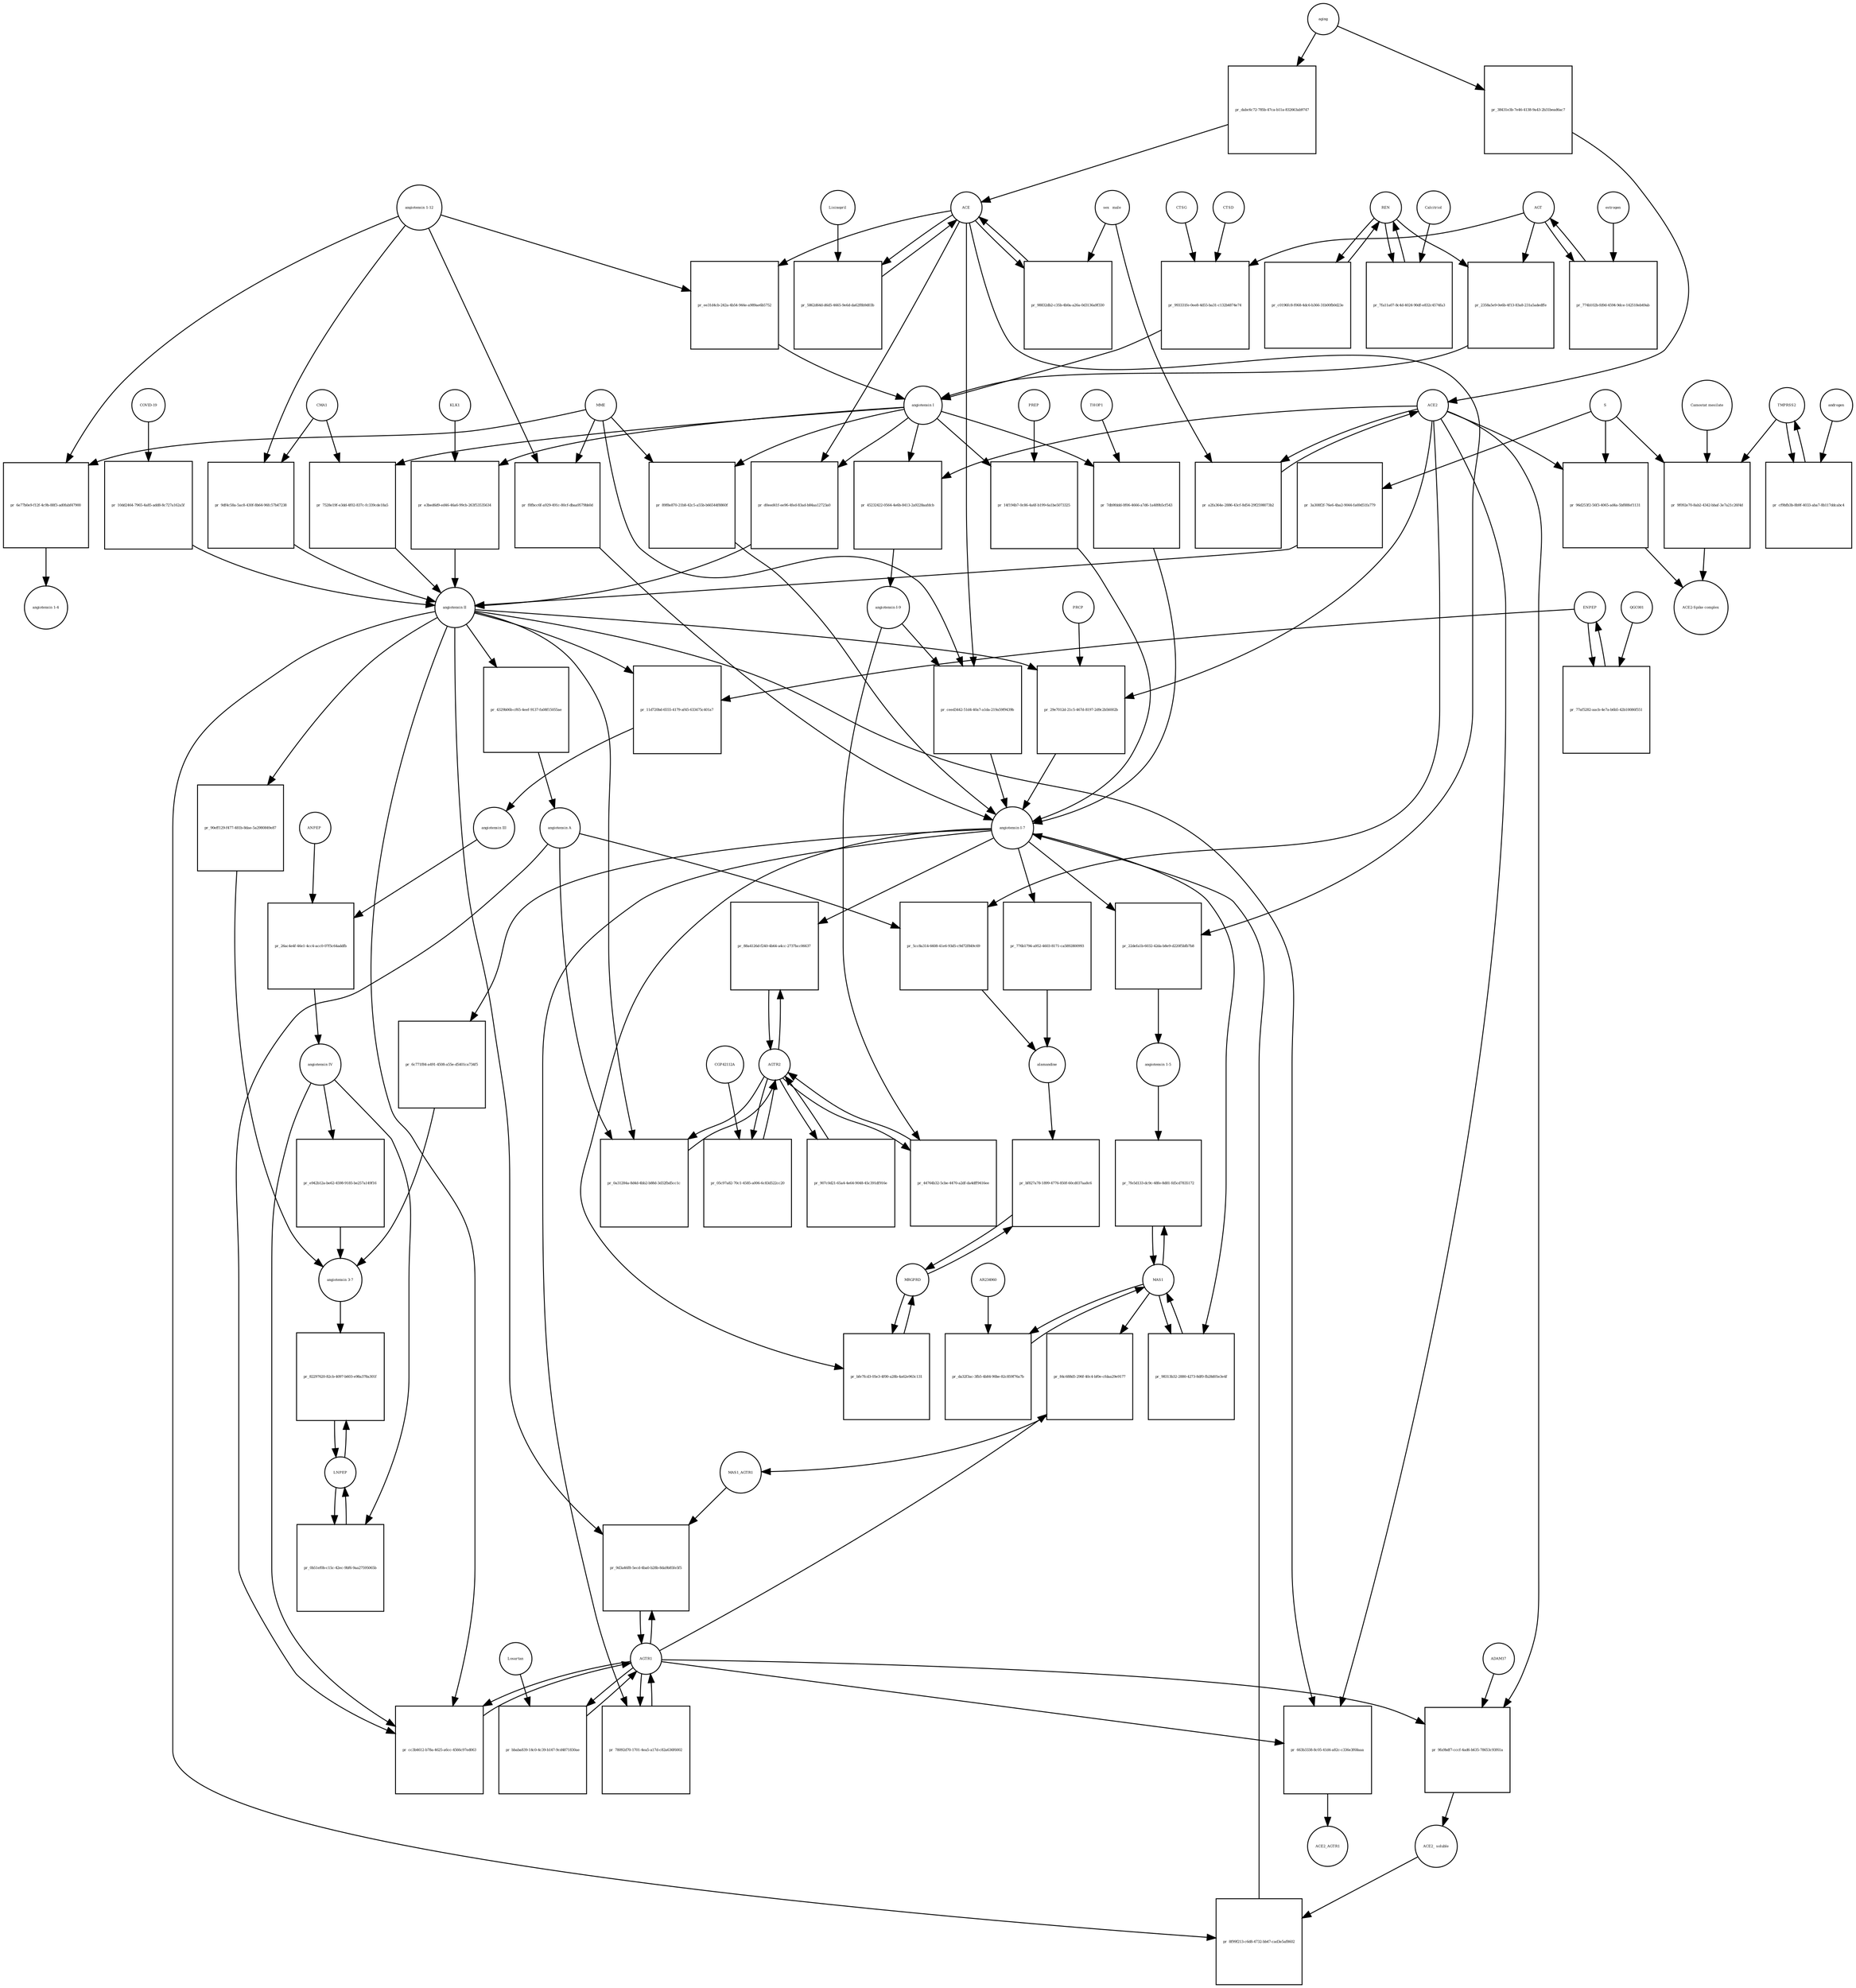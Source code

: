 strict digraph  {
"angiotensin I" [annotation="urn_miriam_obo.chebi_CHEBI%3A2718", bipartite=0, cls="simple chemical", fontsize=4, label="angiotensin I", shape=circle];
"pr_d0eed41f-ee96-4fed-83ad-b84aa12723a0" [annotation="", bipartite=1, cls=process, fontsize=4, label="pr_d0eed41f-ee96-4fed-83ad-b84aa12723a0", shape=square];
"angiotensin II" [annotation="urn_miriam_obo.chebi_CHEBI%3A2718", bipartite=0, cls="simple chemical", fontsize=4, label="angiotensin II", shape=circle];
ACE [annotation="urn_miriam_hgnc_HGNC%3A2707", bipartite=0, cls=macromolecule, fontsize=4, label=ACE, shape=circle];
"pr_45232422-0564-4e6b-8413-2a9228aafdcb" [annotation="", bipartite=1, cls=process, fontsize=4, label="pr_45232422-0564-4e6b-8413-2a9228aafdcb", shape=square];
"angiotensin I-9" [annotation="urn_miriam_obo.chebi_CHEBI%3A80128", bipartite=0, cls="simple chemical", fontsize=4, label="angiotensin I-9", shape=circle];
ACE2 [annotation="urn_miriam_hgnc_HGNC%3A13557", bipartite=0, cls=macromolecule, fontsize=4, label=ACE2, shape=circle];
"pr_ceed3442-51d4-40a7-a1da-219a59f9439b" [annotation="", bipartite=1, cls=process, fontsize=4, label="pr_ceed3442-51d4-40a7-a1da-219a59f9439b", shape=square];
"angiotensin I-7" [annotation="urn_miriam_obo.chebi_CHEBI%3A55438", bipartite=0, cls="simple chemical", fontsize=4, label="angiotensin I-7", shape=circle];
MME [annotation="urn_miriam_hgnc_HGNC%3A7154", bipartite=0, cls=macromolecule, fontsize=4, label=MME, shape=circle];
"pr_29e7012d-21c5-467d-8197-2d9c2b56002b" [annotation="", bipartite=1, cls=process, fontsize=4, label="pr_29e7012d-21c5-467d-8197-2d9c2b56002b", shape=square];
PRCP [annotation="urn_miriam_hgnc_HGNC%3A9344", bipartite=0, cls=macromolecule, fontsize=4, label=PRCP, shape=circle];
"pr_22defa1b-6032-42da-b8e9-d220f5bfb7b8" [annotation="", bipartite=1, cls=process, fontsize=4, label="pr_22defa1b-6032-42da-b8e9-d220f5bfb7b8", shape=square];
"angiotensin 1-5" [annotation="urn_miriam_obo.chebi_CHEBI%3A80129", bipartite=0, cls="simple chemical", fontsize=4, label="angiotensin 1-5", shape=circle];
REN [annotation="urn_miriam_hgnc_HGNC%3A9958", bipartite=0, cls=macromolecule, fontsize=4, label=REN, shape=circle];
"pr_7fa11a07-8c4d-4024-90df-e832c4574fa3" [annotation="", bipartite=1, cls="omitted process", fontsize=4, label="pr_7fa11a07-8c4d-4024-90df-e832c4574fa3", shape=square];
Calcitriol [annotation="urn_miriam_obo.chebi_CHEBI%3A17823", bipartite=0, cls="simple chemical", fontsize=4, label=Calcitriol, shape=circle];
AGT [annotation="urn_miriam_hgnc_HGNC%3A333", bipartite=0, cls=macromolecule, fontsize=4, label=AGT, shape=circle];
"pr_2358a5e9-0e6b-4f13-83a8-231a5adedffe" [annotation="", bipartite=1, cls=process, fontsize=4, label="pr_2358a5e9-0e6b-4f13-83a8-231a5adedffe", shape=square];
"pr_89f8e870-21b8-42c5-a55b-b66544f8860f" [annotation="", bipartite=1, cls=process, fontsize=4, label="pr_89f8e870-21b8-42c5-a55b-b66544f8860f", shape=square];
MAS1 [annotation="urn_miriam_hgnc_HGNC%3A6899", bipartite=0, cls=macromolecule, fontsize=4, label=MAS1, shape=circle];
"pr_7fe5d133-dc9c-48fe-8d81-fd5cd7835172" [annotation="", bipartite=1, cls=process, fontsize=4, label="pr_7fe5d133-dc9c-48fe-8d81-fd5cd7835172", shape=square];
"pr_776b1794-a952-4603-8171-ca5892800993" [annotation="", bipartite=1, cls=process, fontsize=4, label="pr_776b1794-a952-4603-8171-ca5892800993", shape=square];
alamandine [annotation="", bipartite=0, cls="simple chemical", fontsize=4, label=alamandine, shape=circle];
"pr_4329b06b-cf65-4eef-9137-fa08f15055ae" [annotation="", bipartite=1, cls=process, fontsize=4, label="pr_4329b06b-cf65-4eef-9137-fa08f15055ae", shape=square];
"angiotensin A" [annotation="urn_miriam_kegg.compound_C20970", bipartite=0, cls="simple chemical", fontsize=4, label="angiotensin A", shape=circle];
"pr_5cc8a314-6608-41e6-93d5-c9d72f849c69" [annotation="", bipartite=1, cls=process, fontsize=4, label="pr_5cc8a314-6608-41e6-93d5-c9d72f849c69", shape=square];
"pr_11d720bd-6555-4179-af45-633475c401a7" [annotation="", bipartite=1, cls=process, fontsize=4, label="pr_11d720bd-6555-4179-af45-633475c401a7", shape=square];
"angiotensin III" [annotation="urn_miriam_obo.chebi_CHEBI%3A89666", bipartite=0, cls="simple chemical", fontsize=4, label="angiotensin III", shape=circle];
ENPEP [annotation="", bipartite=0, cls=macromolecule, fontsize=4, label=ENPEP, shape=circle];
"pr_26ac4e4f-46e1-4cc4-acc0-07f5c64addfb" [annotation="", bipartite=1, cls=process, fontsize=4, label="pr_26ac4e4f-46e1-4cc4-acc0-07f5c64addfb", shape=square];
"angiotensin IV" [annotation="urn_miriam_pubmed_32333398|urn_miriam_obo.chebi_CHEBI%3A80127", bipartite=0, cls="simple chemical", fontsize=4, label="angiotensin IV", shape=circle];
"ANPEP " [annotation="urn_miriam_hgnc_HGNC%3A500", bipartite=0, cls=macromolecule, fontsize=4, label="ANPEP ", shape=circle];
AGTR2 [annotation="urn_miriam_hgnc_HGNC%3A338", bipartite=0, cls=macromolecule, fontsize=4, label=AGTR2, shape=circle];
"pr_05c97a82-70c1-4585-a006-6c83d522cc20" [annotation="", bipartite=1, cls=process, fontsize=4, label="pr_05c97a82-70c1-4585-a006-6c83d522cc20", shape=square];
CGP42112A [annotation="urn_miriam_obo.chebi_CHEBI%3A147302", bipartite=0, cls="simple chemical", fontsize=4, label=CGP42112A, shape=circle];
"pr_c0196fc8-f068-4dc6-b366-31b00fb0d23e" [annotation="", bipartite=1, cls=process, fontsize=4, label="pr_c0196fc8-f068-4dc6-b366-31b00fb0d23e", shape=square];
"pr_9fa9bdf7-cccf-4ad6-b635-78653c93f61a" [annotation="", bipartite=1, cls=process, fontsize=4, label="pr_9fa9bdf7-cccf-4ad6-b635-78653c93f61a", shape=square];
"ACE2_ soluble" [annotation="urn_miriam_hgnc.symbol_ACE2", bipartite=0, cls=macromolecule, fontsize=4, label="ACE2_ soluble", shape=circle];
ADAM17 [annotation="urn_miriam_hgnc_HGNC%3A195", bipartite=0, cls=macromolecule, fontsize=4, label=ADAM17, shape=circle];
AGTR1 [annotation="urn_miriam_hgnc_HGNC%3A336", bipartite=0, cls=macromolecule, fontsize=4, label=AGTR1, shape=circle];
"pr_0a31284a-8d4d-4bb2-b88d-3d32fbd5cc1c" [annotation="", bipartite=1, cls=process, fontsize=4, label="pr_0a31284a-8d4d-4bb2-b88d-3d32fbd5cc1c", shape=square];
"pr_38431e3b-7e46-4138-9a43-2b31bead6ac7" [annotation="", bipartite=1, cls=process, fontsize=4, label="pr_38431e3b-7e46-4138-9a43-2b31bead6ac7", shape=square];
aging [annotation="urn_miriam_obo.go_GO%3A0007568", bipartite=0, cls=phenotype, fontsize=4, label=aging, shape=circle];
MRGPRD [annotation="urn_miriam_hgnc_HGNC%3A29626", bipartite=0, cls=macromolecule, fontsize=4, label=MRGPRD, shape=circle];
"pr_bf827a78-1899-4776-850f-60cd037aa8c6" [annotation="", bipartite=1, cls=process, fontsize=4, label="pr_bf827a78-1899-4776-850f-60cd037aa8c6", shape=square];
"pr_8f99f213-c6d8-4732-bb47-cad3e5af8602" [annotation="", bipartite=1, cls=process, fontsize=4, label="pr_8f99f213-c6d8-4732-bb47-cad3e5af8602", shape=square];
"pr_dabc6c72-785b-47ca-b11a-832663ab9747" [annotation="", bipartite=1, cls=process, fontsize=4, label="pr_dabc6c72-785b-47ca-b11a-832663ab9747", shape=square];
"pr_a2fa364e-2886-43cf-8d54-29f2598073b2" [annotation="", bipartite=1, cls=process, fontsize=4, label="pr_a2fa364e-2886-43cf-8d54-29f2598073b2", shape=square];
"sex_ male" [annotation=urn_miriam_mesh_D008297, bipartite=0, cls=phenotype, fontsize=4, label="sex_ male", shape=circle];
"pr_3a308f2f-76e6-4ba2-9044-fa69d51fa779" [annotation="", bipartite=1, cls=process, fontsize=4, label="pr_3a308f2f-76e6-4ba2-9044-fa69d51fa779", shape=square];
S [annotation="urn_miriam_uniprot_P0DTC2|urn_miriam_uniprot_P59594", bipartite=0, cls=macromolecule, fontsize=4, label=S, shape=circle];
"pr_98832db2-c35b-4b0a-a26a-0d3136a9f330" [annotation="", bipartite=1, cls=process, fontsize=4, label="pr_98832db2-c35b-4b0a-a26a-0d3136a9f330", shape=square];
"pr_cc3b4612-b78a-4625-a6cc-4566c97ed063" [annotation="", bipartite=1, cls=process, fontsize=4, label="pr_cc3b4612-b78a-4625-a6cc-4566c97ed063", shape=square];
"pr_663b3338-8c05-41d4-a82c-c336e3f68aaa" [annotation="", bipartite=1, cls=process, fontsize=4, label="pr_663b3338-8c05-41d4-a82c-c336e3f68aaa", shape=square];
ACE2_AGTR1 [annotation=urn_miriam_pubmed_25225202, bipartite=0, cls=complex, fontsize=4, label=ACE2_AGTR1, shape=circle];
"pr_96d253f2-56f3-4065-ad4a-5bf88fef1131" [annotation="", bipartite=1, cls=process, fontsize=4, label="pr_96d253f2-56f3-4065-ad4a-5bf88fef1131", shape=square];
"ACE2-Spike complex" [annotation=urn_miriam_pubmed_32275855, bipartite=0, cls=complex, fontsize=4, label="ACE2-Spike complex", shape=circle];
"pr_10dd2464-7965-4a85-add8-8c727a162a5f" [annotation="", bipartite=1, cls=process, fontsize=4, label="pr_10dd2464-7965-4a85-add8-8c727a162a5f", shape=square];
"COVID-19" [annotation="urn_miriam_taxonomy_2697049|urn_miriam_mesh_C000657245", bipartite=0, cls=phenotype, fontsize=4, label="COVID-19", shape=circle];
"angiotensin 1-12" [annotation=urn_miriam_pubmed_27465904, bipartite=0, cls="simple chemical", fontsize=4, label="angiotensin 1-12", shape=circle];
"pr_9df4c58a-5ac8-430f-8b64-96fc57b47238" [annotation="", bipartite=1, cls=process, fontsize=4, label="pr_9df4c58a-5ac8-430f-8b64-96fc57b47238", shape=square];
CMA1 [annotation="urn_miriam_hgnc_HGNC%3A2097", bipartite=0, cls=macromolecule, fontsize=4, label=CMA1, shape=circle];
TMPRSS2 [annotation="urn_miriam_hgnc_HGNC%3A11876", bipartite=0, cls=macromolecule, fontsize=4, label=TMPRSS2, shape=circle];
"pr_cf9bfb3b-8b9f-4033-aba7-8b117ddcabc4" [annotation="", bipartite=1, cls="omitted process", fontsize=4, label="pr_cf9bfb3b-8b9f-4033-aba7-8b117ddcabc4", shape=square];
androgen [annotation="urn_miriam_obo.chebi_CHEBI%3A50113", bipartite=0, cls="simple chemical", fontsize=4, label=androgen, shape=circle];
"pr_774b102b-fd9d-4594-9dce-142518eb49ab" [annotation="", bipartite=1, cls="omitted process", fontsize=4, label="pr_774b102b-fd9d-4594-9dce-142518eb49ab", shape=square];
estrogen [annotation="urn_miriam_obo.chebi_CHEBI%3A50114", bipartite=0, cls="simple chemical", fontsize=4, label=estrogen, shape=circle];
"pr_6e77b0e9-f12f-4c9b-88f3-ad0fabf47900" [annotation="", bipartite=1, cls=process, fontsize=4, label="pr_6e77b0e9-f12f-4c9b-88f3-ad0fabf47900", shape=square];
"angiotensin 1-4" [annotation=urn_miriam_pubmed_22490446, bipartite=0, cls="simple chemical", fontsize=4, label="angiotensin 1-4", shape=circle];
"pr_84c688d5-296f-40c4-bf0e-cfdaa29e9177" [annotation="", bipartite=1, cls=process, fontsize=4, label="pr_84c688d5-296f-40c4-bf0e-cfdaa29e9177", shape=square];
MAS1_AGTR1 [annotation=urn_miriam_pubmed_15809376, bipartite=0, cls=complex, fontsize=4, label=MAS1_AGTR1, shape=circle];
"pr_9d3a46f8-5ecd-4ba0-b28b-8da9b85fe5f5" [annotation="", bipartite=1, cls=process, fontsize=4, label="pr_9d3a46f8-5ecd-4ba0-b28b-8da9b85fe5f5", shape=square];
"pr_5862d64d-d6d5-4665-9e6d-da62f8b9d03b" [annotation="", bipartite=1, cls=process, fontsize=4, label="pr_5862d64d-d6d5-4665-9e6d-da62f8b9d03b", shape=square];
Lisinopril [annotation="urn_miriam_obo.chebi_CHEBI%3A43755", bipartite=0, cls="simple chemical", fontsize=4, label=Lisinopril, shape=circle];
"pr_ee31d4cb-242a-4b54-944e-a989ae6b5752" [annotation="", bipartite=1, cls=process, fontsize=4, label="pr_ee31d4cb-242a-4b54-944e-a989ae6b5752", shape=square];
LNPEP [annotation="urn_miriam_hgnc_HGNC%3A6656", bipartite=0, cls=macromolecule, fontsize=4, label=LNPEP, shape=circle];
"pr_0b51ef0b-c15c-42ec-9bf6-9aa27595065b" [annotation="", bipartite=1, cls=process, fontsize=4, label="pr_0b51ef0b-c15c-42ec-9bf6-9aa27595065b", shape=square];
"pr_f8fbcc6f-a929-491c-80cf-dbaa9579bb0d" [annotation="", bipartite=1, cls=process, fontsize=4, label="pr_f8fbcc6f-a929-491c-80cf-dbaa9579bb0d", shape=square];
"pr_da32f3ac-3fb5-4b84-90be-82c859f76a7b" [annotation="", bipartite=1, cls=process, fontsize=4, label="pr_da32f3ac-3fb5-4b84-90be-82c859f76a7b", shape=square];
AR234960 [annotation="urn_miriam_pubchem.compound_146025955", bipartite=0, cls="simple chemical", fontsize=4, label=AR234960, shape=circle];
"pr_77af5282-aacb-4e7a-b6b5-42b10086f551" [annotation="", bipartite=1, cls=process, fontsize=4, label="pr_77af5282-aacb-4e7a-b6b5-42b10086f551", shape=square];
QGC001 [annotation=urn_miriam_pubmed_24337978, bipartite=0, cls="simple chemical", fontsize=4, label=QGC001, shape=circle];
"pr_993331fe-0ee8-4d55-ba31-c132b4874e74" [annotation="", bipartite=1, cls=process, fontsize=4, label="pr_993331fe-0ee8-4d55-ba31-c132b4874e74", shape=square];
CTSD [annotation="urn_miriam_hgnc_HGNC%3A2529", bipartite=0, cls=macromolecule, fontsize=4, label=CTSD, shape=circle];
CTSG [annotation="urn_miriam_hgnc_HGNC%3A2532", bipartite=0, cls=macromolecule, fontsize=4, label=CTSG, shape=circle];
"pr_7528e19f-e3dd-4f02-837c-fc339cde18a5" [annotation="", bipartite=1, cls=process, fontsize=4, label="pr_7528e19f-e3dd-4f02-837c-fc339cde18a5", shape=square];
"pr_e3bed6d9-ed46-46a6-99cb-263f53535634" [annotation="", bipartite=1, cls=process, fontsize=4, label="pr_e3bed6d9-ed46-46a6-99cb-263f53535634", shape=square];
KLK1 [annotation="urn_miriam_hgnc_HGNC%3A6357|urn_miriam_pubmed_6555043", bipartite=0, cls=macromolecule, fontsize=4, label=KLK1, shape=circle];
"pr_7db9fddd-0f06-4666-a7d6-1a489b5cf543" [annotation="", bipartite=1, cls=process, fontsize=4, label="pr_7db9fddd-0f06-4666-a7d6-1a489b5cf543", shape=square];
THOP1 [annotation="urn_miriam_hgnc_HGNC%3A11793", bipartite=0, cls=macromolecule, fontsize=4, label=THOP1, shape=circle];
"pr_14f194b7-0c86-4a6f-b199-6a1be5073325" [annotation="", bipartite=1, cls=process, fontsize=4, label="pr_14f194b7-0c86-4a6f-b199-6a1be5073325", shape=square];
PREP [annotation="urn_miriam_hgnc_HGNC%3A9358", bipartite=0, cls=macromolecule, fontsize=4, label=PREP, shape=circle];
"pr_bbaba839-14c0-4c39-b147-9cd4871830ae" [annotation="", bipartite=1, cls=process, fontsize=4, label="pr_bbaba839-14c0-4c39-b147-9cd4871830ae", shape=square];
Losartan [annotation="urn_miriam_obo.chebi_CHEBI%3A6541", bipartite=0, cls="simple chemical", fontsize=4, label=Losartan, shape=circle];
"pr_78092d70-1701-4ea5-a17d-c82a636f6002" [annotation="", bipartite=1, cls=process, fontsize=4, label="pr_78092d70-1701-4ea5-a17d-c82a636f6002", shape=square];
"pr_907c0d21-65a4-4e64-9048-45c391df916e" [annotation="", bipartite=1, cls=process, fontsize=4, label="pr_907c0d21-65a4-4e64-9048-45c391df916e", shape=square];
"pr_88a4126d-f240-4b64-a4cc-2737bcc06637" [annotation="", bipartite=1, cls=process, fontsize=4, label="pr_88a4126d-f240-4b64-a4cc-2737bcc06637", shape=square];
"pr_44764b32-5cbe-4470-a2df-da4dff9416ee" [annotation="", bipartite=1, cls=process, fontsize=4, label="pr_44764b32-5cbe-4470-a2df-da4dff9416ee", shape=square];
"pr_98313b32-2880-4273-8df0-fb28d05e3e4f" [annotation="", bipartite=1, cls=process, fontsize=4, label="pr_98313b32-2880-4273-8df0-fb28d05e3e4f", shape=square];
"pr_bfe7fcd3-05e3-4f00-a28b-4a62e963c131" [annotation="", bipartite=1, cls=process, fontsize=4, label="pr_bfe7fcd3-05e3-4f00-a28b-4a62e963c131", shape=square];
"pr_6c771f84-a491-4508-a55e-d5401ca734f5" [annotation="", bipartite=1, cls=process, fontsize=4, label="pr_6c771f84-a491-4508-a55e-d5401ca734f5", shape=square];
"angiotensin 3-7" [annotation=urn_miriam_pubmed_30934934, bipartite=0, cls="simple chemical", fontsize=4, label="angiotensin 3-7", shape=circle];
"pr_90eff129-f477-481b-8dae-5a2980849e87" [annotation="", bipartite=1, cls=process, fontsize=4, label="pr_90eff129-f477-481b-8dae-5a2980849e87", shape=square];
"pr_e942b12a-be62-4598-9185-be257a149f16" [annotation="", bipartite=1, cls=process, fontsize=4, label="pr_e942b12a-be62-4598-9185-be257a149f16", shape=square];
"pr_9f092e70-8ab2-4342-bbaf-3e7a21c26f4d" [annotation="", bipartite=1, cls="omitted process", fontsize=4, label="pr_9f092e70-8ab2-4342-bbaf-3e7a21c26f4d", shape=square];
"Camostat mesilate" [annotation="urn_miriam_obo.chebi_CHEBI%3A135632", bipartite=0, cls="simple chemical", fontsize=4, label="Camostat mesilate", shape=circle];
"pr_82297620-82cb-4097-b603-e98a378a301f" [annotation="", bipartite=1, cls=process, fontsize=4, label="pr_82297620-82cb-4097-b603-e98a378a301f", shape=square];
"angiotensin I" -> "pr_d0eed41f-ee96-4fed-83ad-b84aa12723a0"  [annotation="", interaction_type=consumption];
"angiotensin I" -> "pr_45232422-0564-4e6b-8413-2a9228aafdcb"  [annotation="", interaction_type=consumption];
"angiotensin I" -> "pr_89f8e870-21b8-42c5-a55b-b66544f8860f"  [annotation="", interaction_type=consumption];
"angiotensin I" -> "pr_7528e19f-e3dd-4f02-837c-fc339cde18a5"  [annotation="", interaction_type=consumption];
"angiotensin I" -> "pr_e3bed6d9-ed46-46a6-99cb-263f53535634"  [annotation="", interaction_type=consumption];
"angiotensin I" -> "pr_7db9fddd-0f06-4666-a7d6-1a489b5cf543"  [annotation="", interaction_type=consumption];
"angiotensin I" -> "pr_14f194b7-0c86-4a6f-b199-6a1be5073325"  [annotation="", interaction_type=consumption];
"pr_d0eed41f-ee96-4fed-83ad-b84aa12723a0" -> "angiotensin II"  [annotation="", interaction_type=production];
"angiotensin II" -> "pr_29e7012d-21c5-467d-8197-2d9c2b56002b"  [annotation="", interaction_type=consumption];
"angiotensin II" -> "pr_4329b06b-cf65-4eef-9137-fa08f15055ae"  [annotation="", interaction_type=consumption];
"angiotensin II" -> "pr_11d720bd-6555-4179-af45-633475c401a7"  [annotation="", interaction_type=consumption];
"angiotensin II" -> "pr_0a31284a-8d4d-4bb2-b88d-3d32fbd5cc1c"  [annotation="urn_miriam_pubmed_17630322|urn_miriam_taxonomy_9606|urn_miriam_pubmed_17138938", interaction_type=stimulation];
"angiotensin II" -> "pr_8f99f213-c6d8-4732-bb47-cad3e5af8602"  [annotation="", interaction_type=consumption];
"angiotensin II" -> "pr_cc3b4612-b78a-4625-a6cc-4566c97ed063"  [annotation="urn_miriam_pubmed_17630322|urn_miriam_taxonomy_40674|urn_miriam_pubmed_26497614|urn_miriam_pubmed_32333398|urn_miriam_pubmed_17138938", interaction_type=stimulation];
"angiotensin II" -> "pr_663b3338-8c05-41d4-a82c-c336e3f68aaa"  [annotation="urn_miriam_pubmed_25225202|urn_miriam_taxonomy_40674", interaction_type=inhibition];
"angiotensin II" -> "pr_9d3a46f8-5ecd-4ba0-b28b-8da9b85fe5f5"  [annotation="urn_miriam_pubmed_15809376|urn_miriam_taxonomy_40674", interaction_type=stimulation];
"angiotensin II" -> "pr_90eff129-f477-481b-8dae-5a2980849e87"  [annotation="", interaction_type=consumption];
ACE -> "pr_d0eed41f-ee96-4fed-83ad-b84aa12723a0"  [annotation="urn_miriam_taxonomy_9606|urn_miriam_pubmed_190881|urn_miriam_pubmed_10969042", interaction_type=catalysis];
ACE -> "pr_ceed3442-51d4-40a7-a1da-219a59f9439b"  [annotation="urn_miriam_pubmed_15283675|urn_miriam_taxonomy_9606", interaction_type=catalysis];
ACE -> "pr_22defa1b-6032-42da-b8e9-d220f5bfb7b8"  [annotation="urn_miriam_pubmed_10969042|urn_miriam_taxonomy_9606", interaction_type=catalysis];
ACE -> "pr_98832db2-c35b-4b0a-a26a-0d3136a9f330"  [annotation="", interaction_type=consumption];
ACE -> "pr_5862d64d-d6d5-4665-9e6d-da62f8b9d03b"  [annotation="", interaction_type=consumption];
ACE -> "pr_ee31d4cb-242a-4b54-944e-a989ae6b5752"  [annotation="urn_miriam_pubmed_22490446|urn_miriam_taxonomy_10116", interaction_type=catalysis];
"pr_45232422-0564-4e6b-8413-2a9228aafdcb" -> "angiotensin I-9"  [annotation="", interaction_type=production];
"angiotensin I-9" -> "pr_ceed3442-51d4-40a7-a1da-219a59f9439b"  [annotation="", interaction_type=consumption];
"angiotensin I-9" -> "pr_44764b32-5cbe-4470-a2df-da4dff9416ee"  [annotation="urn_miriam_pubmed_30048754|urn_miriam_taxonomy_10116", interaction_type=stimulation];
ACE2 -> "pr_45232422-0564-4e6b-8413-2a9228aafdcb"  [annotation="urn_miriam_pubmed_10969042|urn_miriam_taxonomy_9606", interaction_type=catalysis];
ACE2 -> "pr_29e7012d-21c5-467d-8197-2d9c2b56002b"  [annotation="urn_miriam_taxonomy_10090|urn_miriam_pubmed_23392115", interaction_type=catalysis];
ACE2 -> "pr_5cc8a314-6608-41e6-93d5-c9d72f849c69"  [annotation="urn_miriam_pubmed_23446738|urn_miriam_taxonomy_9606", interaction_type=catalysis];
ACE2 -> "pr_9fa9bdf7-cccf-4ad6-b635-78653c93f61a"  [annotation="", interaction_type=consumption];
ACE2 -> "pr_a2fa364e-2886-43cf-8d54-29f2598073b2"  [annotation="", interaction_type=consumption];
ACE2 -> "pr_663b3338-8c05-41d4-a82c-c336e3f68aaa"  [annotation="", interaction_type=consumption];
ACE2 -> "pr_96d253f2-56f3-4065-ad4a-5bf88fef1131"  [annotation="", interaction_type=consumption];
"pr_ceed3442-51d4-40a7-a1da-219a59f9439b" -> "angiotensin I-7"  [annotation="", interaction_type=production];
"angiotensin I-7" -> "pr_22defa1b-6032-42da-b8e9-d220f5bfb7b8"  [annotation="", interaction_type=consumption];
"angiotensin I-7" -> "pr_776b1794-a952-4603-8171-ca5892800993"  [annotation="", interaction_type=consumption];
"angiotensin I-7" -> "pr_78092d70-1701-4ea5-a17d-c82a636f6002"  [annotation="urn_miriam_pubmed_29928987|urn_miriam_taxonomy_9606", interaction_type=inhibition];
"angiotensin I-7" -> "pr_88a4126d-f240-4b64-a4cc-2737bcc06637"  [annotation="urn_miriam_pubmed_15767466|urn_miriam_taxonomy_10116", interaction_type=stimulation];
"angiotensin I-7" -> "pr_98313b32-2880-4273-8df0-fb28d05e3e4f"  [annotation="urn_miriam_pubmed_27217404|urn_miriam_taxonomy_9606", interaction_type=stimulation];
"angiotensin I-7" -> "pr_bfe7fcd3-05e3-4f00-a28b-4a62e963c131"  [annotation="urn_miriam_pubmed_27217404|urn_miriam_taxonomy_9606", interaction_type=stimulation];
"angiotensin I-7" -> "pr_6c771f84-a491-4508-a55e-d5401ca734f5"  [annotation="", interaction_type=consumption];
MME -> "pr_ceed3442-51d4-40a7-a1da-219a59f9439b"  [annotation="urn_miriam_pubmed_15283675|urn_miriam_taxonomy_9606", interaction_type=catalysis];
MME -> "pr_89f8e870-21b8-42c5-a55b-b66544f8860f"  [annotation="urn_miriam_taxonomy_9606|urn_miriam_pubmed_15283675", interaction_type=catalysis];
MME -> "pr_6e77b0e9-f12f-4c9b-88f3-ad0fabf47900"  [annotation="urn_miriam_pubmed_22490446|urn_miriam_taxonomy_10116", interaction_type=catalysis];
MME -> "pr_f8fbcc6f-a929-491c-80cf-dbaa9579bb0d"  [annotation="urn_miriam_pubmed_22490446|urn_miriam_taxonomy_10116", interaction_type=catalysis];
"pr_29e7012d-21c5-467d-8197-2d9c2b56002b" -> "angiotensin I-7"  [annotation="", interaction_type=production];
PRCP -> "pr_29e7012d-21c5-467d-8197-2d9c2b56002b"  [annotation="urn_miriam_taxonomy_10090|urn_miriam_pubmed_23392115", interaction_type=catalysis];
"pr_22defa1b-6032-42da-b8e9-d220f5bfb7b8" -> "angiotensin 1-5"  [annotation="", interaction_type=production];
"angiotensin 1-5" -> "pr_7fe5d133-dc9c-48fe-8d81-fd5cd7835172"  [annotation="urn_miriam_pubmed_27660028|urn_miriam_taxonomy_10116|urn_miriam_taxonomy_9606|urn_miriam_pubmed_27217404", interaction_type=stimulation];
REN -> "pr_7fa11a07-8c4d-4024-90df-e832c4574fa3"  [annotation="", interaction_type=consumption];
REN -> "pr_2358a5e9-0e6b-4f13-83a8-231a5adedffe"  [annotation="urn_miriam_pubmed_10585461|urn_miriam_pubmed_30934934|urn_miriam_pubmed_6172448|urn_miriam_taxonomy_9606", interaction_type=catalysis];
REN -> "pr_c0196fc8-f068-4dc6-b366-31b00fb0d23e"  [annotation="", interaction_type=consumption];
"pr_7fa11a07-8c4d-4024-90df-e832c4574fa3" -> REN  [annotation="", interaction_type=production];
Calcitriol -> "pr_7fa11a07-8c4d-4024-90df-e832c4574fa3"  [annotation="", interaction_type=inhibition];
AGT -> "pr_2358a5e9-0e6b-4f13-83a8-231a5adedffe"  [annotation="", interaction_type=consumption];
AGT -> "pr_774b102b-fd9d-4594-9dce-142518eb49ab"  [annotation="", interaction_type=consumption];
AGT -> "pr_993331fe-0ee8-4d55-ba31-c132b4874e74"  [annotation="", interaction_type=consumption];
"pr_2358a5e9-0e6b-4f13-83a8-231a5adedffe" -> "angiotensin I"  [annotation="", interaction_type=production];
"pr_89f8e870-21b8-42c5-a55b-b66544f8860f" -> "angiotensin I-7"  [annotation="", interaction_type=production];
MAS1 -> "pr_7fe5d133-dc9c-48fe-8d81-fd5cd7835172"  [annotation="", interaction_type=consumption];
MAS1 -> "pr_84c688d5-296f-40c4-bf0e-cfdaa29e9177"  [annotation="", interaction_type=consumption];
MAS1 -> "pr_da32f3ac-3fb5-4b84-90be-82c859f76a7b"  [annotation="", interaction_type=consumption];
MAS1 -> "pr_98313b32-2880-4273-8df0-fb28d05e3e4f"  [annotation="", interaction_type=consumption];
"pr_7fe5d133-dc9c-48fe-8d81-fd5cd7835172" -> MAS1  [annotation="", interaction_type=production];
"pr_776b1794-a952-4603-8171-ca5892800993" -> alamandine  [annotation="", interaction_type=production];
alamandine -> "pr_bf827a78-1899-4776-850f-60cd037aa8c6"  [annotation="urn_miriam_pubmed_23446738|urn_miriam_taxonomy_9606", interaction_type=stimulation];
"pr_4329b06b-cf65-4eef-9137-fa08f15055ae" -> "angiotensin A"  [annotation="", interaction_type=production];
"angiotensin A" -> "pr_5cc8a314-6608-41e6-93d5-c9d72f849c69"  [annotation="", interaction_type=consumption];
"angiotensin A" -> "pr_0a31284a-8d4d-4bb2-b88d-3d32fbd5cc1c"  [annotation="urn_miriam_pubmed_17630322|urn_miriam_taxonomy_9606|urn_miriam_pubmed_17138938", interaction_type=stimulation];
"angiotensin A" -> "pr_cc3b4612-b78a-4625-a6cc-4566c97ed063"  [annotation="urn_miriam_pubmed_17630322|urn_miriam_taxonomy_40674|urn_miriam_pubmed_26497614|urn_miriam_pubmed_32333398|urn_miriam_pubmed_17138938", interaction_type=stimulation];
"pr_5cc8a314-6608-41e6-93d5-c9d72f849c69" -> alamandine  [annotation="", interaction_type=production];
"pr_11d720bd-6555-4179-af45-633475c401a7" -> "angiotensin III"  [annotation="", interaction_type=production];
"angiotensin III" -> "pr_26ac4e4f-46e1-4cc4-acc0-07f5c64addfb"  [annotation="", interaction_type=consumption];
ENPEP -> "pr_11d720bd-6555-4179-af45-633475c401a7"  [annotation="urn_miriam_pubmed_8876246|urn_miriam_taxonomy_10090", interaction_type=catalysis];
ENPEP -> "pr_77af5282-aacb-4e7a-b6b5-42b10086f551"  [annotation="", interaction_type=consumption];
"pr_26ac4e4f-46e1-4cc4-acc0-07f5c64addfb" -> "angiotensin IV"  [annotation="", interaction_type=production];
"angiotensin IV" -> "pr_cc3b4612-b78a-4625-a6cc-4566c97ed063"  [annotation="urn_miriam_pubmed_17630322|urn_miriam_taxonomy_40674|urn_miriam_pubmed_26497614|urn_miriam_pubmed_32333398|urn_miriam_pubmed_17138938", interaction_type=stimulation];
"angiotensin IV" -> "pr_0b51ef0b-c15c-42ec-9bf6-9aa27595065b"  [annotation="urn_miriam_pubmed_11707427|urn_miriam_taxonomy_10090", interaction_type=stimulation];
"angiotensin IV" -> "pr_e942b12a-be62-4598-9185-be257a149f16"  [annotation="", interaction_type=consumption];
"ANPEP " -> "pr_26ac4e4f-46e1-4cc4-acc0-07f5c64addfb"  [annotation="urn_miriam_pubmed_8876246|urn_miriam_taxonomy_10090", interaction_type=catalysis];
AGTR2 -> "pr_05c97a82-70c1-4585-a006-6c83d522cc20"  [annotation="", interaction_type=consumption];
AGTR2 -> "pr_0a31284a-8d4d-4bb2-b88d-3d32fbd5cc1c"  [annotation="", interaction_type=consumption];
AGTR2 -> "pr_907c0d21-65a4-4e64-9048-45c391df916e"  [annotation="", interaction_type=consumption];
AGTR2 -> "pr_88a4126d-f240-4b64-a4cc-2737bcc06637"  [annotation="", interaction_type=consumption];
AGTR2 -> "pr_44764b32-5cbe-4470-a2df-da4dff9416ee"  [annotation="", interaction_type=consumption];
"pr_05c97a82-70c1-4585-a006-6c83d522cc20" -> AGTR2  [annotation="", interaction_type=production];
CGP42112A -> "pr_05c97a82-70c1-4585-a006-6c83d522cc20"  [annotation=urn_miriam_pubmed_25014541, interaction_type=stimulation];
"pr_c0196fc8-f068-4dc6-b366-31b00fb0d23e" -> REN  [annotation="", interaction_type=production];
"pr_9fa9bdf7-cccf-4ad6-b635-78653c93f61a" -> "ACE2_ soluble"  [annotation="", interaction_type=production];
"ACE2_ soluble" -> "pr_8f99f213-c6d8-4732-bb47-cad3e5af8602"  [annotation="urn_miriam_pubmed_28512108|urn_miriam_taxonomy_9606", interaction_type=stimulation];
ADAM17 -> "pr_9fa9bdf7-cccf-4ad6-b635-78653c93f61a"  [annotation="urn_miriam_pubmed_24227843|urn_miriam_taxonomy_9606|urn_miriam_pubmed_32333398|urn_miriam_pubmed_28512108", interaction_type=catalysis];
AGTR1 -> "pr_9fa9bdf7-cccf-4ad6-b635-78653c93f61a"  [annotation="urn_miriam_pubmed_24227843|urn_miriam_taxonomy_9606|urn_miriam_pubmed_32333398|urn_miriam_pubmed_28512108", interaction_type=stimulation];
AGTR1 -> "pr_cc3b4612-b78a-4625-a6cc-4566c97ed063"  [annotation="", interaction_type=consumption];
AGTR1 -> "pr_663b3338-8c05-41d4-a82c-c336e3f68aaa"  [annotation="", interaction_type=consumption];
AGTR1 -> "pr_84c688d5-296f-40c4-bf0e-cfdaa29e9177"  [annotation="", interaction_type=consumption];
AGTR1 -> "pr_9d3a46f8-5ecd-4ba0-b28b-8da9b85fe5f5"  [annotation="", interaction_type=consumption];
AGTR1 -> "pr_bbaba839-14c0-4c39-b147-9cd4871830ae"  [annotation="", interaction_type=consumption];
AGTR1 -> "pr_78092d70-1701-4ea5-a17d-c82a636f6002"  [annotation="", interaction_type=consumption];
"pr_0a31284a-8d4d-4bb2-b88d-3d32fbd5cc1c" -> AGTR2  [annotation="", interaction_type=production];
"pr_38431e3b-7e46-4138-9a43-2b31bead6ac7" -> ACE2  [annotation="", interaction_type=production];
aging -> "pr_38431e3b-7e46-4138-9a43-2b31bead6ac7"  [annotation="urn_miriam_pubmed_20689271|urn_miriam_taxonomy_10116", interaction_type=inhibition];
aging -> "pr_dabc6c72-785b-47ca-b11a-832663ab9747"  [annotation="urn_miriam_pubmed_20689271|urn_miriam_taxonomy_10116", interaction_type=stimulation];
MRGPRD -> "pr_bf827a78-1899-4776-850f-60cd037aa8c6"  [annotation="", interaction_type=consumption];
MRGPRD -> "pr_bfe7fcd3-05e3-4f00-a28b-4a62e963c131"  [annotation="", interaction_type=consumption];
"pr_bf827a78-1899-4776-850f-60cd037aa8c6" -> MRGPRD  [annotation="", interaction_type=production];
"pr_8f99f213-c6d8-4732-bb47-cad3e5af8602" -> "angiotensin I-7"  [annotation="", interaction_type=production];
"pr_dabc6c72-785b-47ca-b11a-832663ab9747" -> ACE  [annotation="", interaction_type=production];
"pr_a2fa364e-2886-43cf-8d54-29f2598073b2" -> ACE2  [annotation="", interaction_type=production];
"sex_ male" -> "pr_a2fa364e-2886-43cf-8d54-29f2598073b2"  [annotation="urn_miriam_pubmed_26171856|urn_miriam_taxonomy_10116", interaction_type=stimulation];
"sex_ male" -> "pr_98832db2-c35b-4b0a-a26a-0d3136a9f330"  [annotation="urn_miriam_pubmed_26171856|urn_miriam_taxonomy_10116", interaction_type=stimulation];
"pr_3a308f2f-76e6-4ba2-9044-fa69d51fa779" -> "angiotensin II"  [annotation="", interaction_type=production];
S -> "pr_3a308f2f-76e6-4ba2-9044-fa69d51fa779"  [annotation="urn_miriam_pubmed_16007097|urn_miriam_taxonomy_10090", interaction_type=stimulation];
S -> "pr_96d253f2-56f3-4065-ad4a-5bf88fef1131"  [annotation="", interaction_type=consumption];
S -> "pr_9f092e70-8ab2-4342-bbaf-3e7a21c26f4d"  [annotation="", interaction_type=consumption];
"pr_98832db2-c35b-4b0a-a26a-0d3136a9f330" -> ACE  [annotation="", interaction_type=production];
"pr_cc3b4612-b78a-4625-a6cc-4566c97ed063" -> AGTR1  [annotation="", interaction_type=production];
"pr_663b3338-8c05-41d4-a82c-c336e3f68aaa" -> ACE2_AGTR1  [annotation="", interaction_type=production];
"pr_96d253f2-56f3-4065-ad4a-5bf88fef1131" -> "ACE2-Spike complex"  [annotation="", interaction_type=production];
"pr_10dd2464-7965-4a85-add8-8c727a162a5f" -> "angiotensin II"  [annotation="", interaction_type=production];
"COVID-19" -> "pr_10dd2464-7965-4a85-add8-8c727a162a5f"  [annotation="urn_miriam_pubmed_32048163|urn_miriam_taxonomy_9606", interaction_type=stimulation];
"angiotensin 1-12" -> "pr_9df4c58a-5ac8-430f-8b64-96fc57b47238"  [annotation="", interaction_type=consumption];
"angiotensin 1-12" -> "pr_6e77b0e9-f12f-4c9b-88f3-ad0fabf47900"  [annotation="", interaction_type=consumption];
"angiotensin 1-12" -> "pr_ee31d4cb-242a-4b54-944e-a989ae6b5752"  [annotation="", interaction_type=consumption];
"angiotensin 1-12" -> "pr_f8fbcc6f-a929-491c-80cf-dbaa9579bb0d"  [annotation="", interaction_type=consumption];
"pr_9df4c58a-5ac8-430f-8b64-96fc57b47238" -> "angiotensin II"  [annotation="", interaction_type=production];
CMA1 -> "pr_9df4c58a-5ac8-430f-8b64-96fc57b47238"  [annotation="urn_miriam_pubmed_22180785|urn_miriam_taxonomy_9606", interaction_type=catalysis];
CMA1 -> "pr_7528e19f-e3dd-4f02-837c-fc339cde18a5"  [annotation="urn_miriam_pubmed_2266130|urn_miriam_taxonomy_9606", interaction_type=catalysis];
TMPRSS2 -> "pr_cf9bfb3b-8b9f-4033-aba7-8b117ddcabc4"  [annotation="", interaction_type=consumption];
TMPRSS2 -> "pr_9f092e70-8ab2-4342-bbaf-3e7a21c26f4d"  [annotation="urn_miriam_pubmed_32142651|urn_miriam_taxonomy_9606", interaction_type=stimulation];
"pr_cf9bfb3b-8b9f-4033-aba7-8b117ddcabc4" -> TMPRSS2  [annotation="", interaction_type=production];
androgen -> "pr_cf9bfb3b-8b9f-4033-aba7-8b117ddcabc4"  [annotation="urn_miriam_pubmed_10485450|urn_miriam_taxonomy_9606", interaction_type=stimulation];
"pr_774b102b-fd9d-4594-9dce-142518eb49ab" -> AGT  [annotation="", interaction_type=production];
estrogen -> "pr_774b102b-fd9d-4594-9dce-142518eb49ab"  [annotation=urn_miriam_pubmed_30934934, interaction_type=stimulation];
"pr_6e77b0e9-f12f-4c9b-88f3-ad0fabf47900" -> "angiotensin 1-4"  [annotation="", interaction_type=production];
"pr_84c688d5-296f-40c4-bf0e-cfdaa29e9177" -> MAS1_AGTR1  [annotation="", interaction_type=production];
MAS1_AGTR1 -> "pr_9d3a46f8-5ecd-4ba0-b28b-8da9b85fe5f5"  [annotation="urn_miriam_pubmed_15809376|urn_miriam_taxonomy_40674", interaction_type=inhibition];
"pr_9d3a46f8-5ecd-4ba0-b28b-8da9b85fe5f5" -> AGTR1  [annotation="", interaction_type=production];
"pr_5862d64d-d6d5-4665-9e6d-da62f8b9d03b" -> ACE  [annotation="", interaction_type=production];
Lisinopril -> "pr_5862d64d-d6d5-4665-9e6d-da62f8b9d03b"  [annotation=urn_miriam_pubmed_2550696, interaction_type=inhibition];
"pr_ee31d4cb-242a-4b54-944e-a989ae6b5752" -> "angiotensin I"  [annotation="", interaction_type=production];
LNPEP -> "pr_0b51ef0b-c15c-42ec-9bf6-9aa27595065b"  [annotation="", interaction_type=consumption];
LNPEP -> "pr_82297620-82cb-4097-b603-e98a378a301f"  [annotation="", interaction_type=consumption];
"pr_0b51ef0b-c15c-42ec-9bf6-9aa27595065b" -> LNPEP  [annotation="", interaction_type=production];
"pr_f8fbcc6f-a929-491c-80cf-dbaa9579bb0d" -> "angiotensin I-7"  [annotation="", interaction_type=production];
"pr_da32f3ac-3fb5-4b84-90be-82c859f76a7b" -> MAS1  [annotation="", interaction_type=production];
AR234960 -> "pr_da32f3ac-3fb5-4b84-90be-82c859f76a7b"  [annotation=urn_miriam_pubmed_29287092, interaction_type=stimulation];
"pr_77af5282-aacb-4e7a-b6b5-42b10086f551" -> ENPEP  [annotation="", interaction_type=production];
QGC001 -> "pr_77af5282-aacb-4e7a-b6b5-42b10086f551"  [annotation="", interaction_type=inhibition];
"pr_993331fe-0ee8-4d55-ba31-c132b4874e74" -> "angiotensin I"  [annotation="", interaction_type=production];
CTSD -> "pr_993331fe-0ee8-4d55-ba31-c132b4874e74"  [annotation="urn_miriam_pubmed_6172448|urn_miriam_taxonomy_9606", interaction_type=catalysis];
CTSG -> "pr_993331fe-0ee8-4d55-ba31-c132b4874e74"  [annotation="urn_miriam_pubmed_6172448|urn_miriam_taxonomy_9606", interaction_type=catalysis];
"pr_7528e19f-e3dd-4f02-837c-fc339cde18a5" -> "angiotensin II"  [annotation="", interaction_type=production];
"pr_e3bed6d9-ed46-46a6-99cb-263f53535634" -> "angiotensin II"  [annotation="", interaction_type=production];
KLK1 -> "pr_e3bed6d9-ed46-46a6-99cb-263f53535634"  [annotation="urn_miriam_taxonomy_9823|urn_miriam_pubmed_6555043", interaction_type=catalysis];
"pr_7db9fddd-0f06-4666-a7d6-1a489b5cf543" -> "angiotensin I-7"  [annotation="", interaction_type=production];
THOP1 -> "pr_7db9fddd-0f06-4666-a7d6-1a489b5cf543"  [annotation="urn_miriam_pubmed_24041943|urn_miriam_taxonomy_10116", interaction_type=catalysis];
"pr_14f194b7-0c86-4a6f-b199-6a1be5073325" -> "angiotensin I-7"  [annotation="", interaction_type=production];
PREP -> "pr_14f194b7-0c86-4a6f-b199-6a1be5073325"  [annotation="urn_miriam_pubmed_23463883|urn_miriam_taxonomy_40674", interaction_type=catalysis];
"pr_bbaba839-14c0-4c39-b147-9cd4871830ae" -> AGTR1  [annotation="", interaction_type=production];
Losartan -> "pr_bbaba839-14c0-4c39-b147-9cd4871830ae"  [annotation="urn_miriam_pubmed_24530803|urn_miriam_taxonomy_8355", interaction_type=inhibition];
"pr_78092d70-1701-4ea5-a17d-c82a636f6002" -> AGTR1  [annotation="", interaction_type=production];
"pr_907c0d21-65a4-4e64-9048-45c391df916e" -> AGTR2  [annotation="", interaction_type=production];
"pr_88a4126d-f240-4b64-a4cc-2737bcc06637" -> AGTR2  [annotation="", interaction_type=production];
"pr_44764b32-5cbe-4470-a2df-da4dff9416ee" -> AGTR2  [annotation="", interaction_type=production];
"pr_98313b32-2880-4273-8df0-fb28d05e3e4f" -> MAS1  [annotation="", interaction_type=production];
"pr_bfe7fcd3-05e3-4f00-a28b-4a62e963c131" -> MRGPRD  [annotation="", interaction_type=production];
"pr_6c771f84-a491-4508-a55e-d5401ca734f5" -> "angiotensin 3-7"  [annotation="", interaction_type=production];
"angiotensin 3-7" -> "pr_82297620-82cb-4097-b603-e98a378a301f"  [annotation=urn_miriam_pubmed_30934934, interaction_type=stimulation];
"pr_90eff129-f477-481b-8dae-5a2980849e87" -> "angiotensin 3-7"  [annotation="", interaction_type=production];
"pr_e942b12a-be62-4598-9185-be257a149f16" -> "angiotensin 3-7"  [annotation="", interaction_type=production];
"pr_9f092e70-8ab2-4342-bbaf-3e7a21c26f4d" -> "ACE2-Spike complex"  [annotation="", interaction_type=production];
"Camostat mesilate" -> "pr_9f092e70-8ab2-4342-bbaf-3e7a21c26f4d"  [annotation="urn_miriam_pubmed_32142651|urn_miriam_taxonomy_9606", interaction_type=inhibition];
"pr_82297620-82cb-4097-b603-e98a378a301f" -> LNPEP  [annotation="", interaction_type=production];
}
